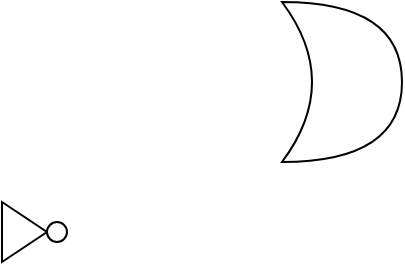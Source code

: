 <mxfile version="21.3.2" type="github">
  <diagram name="Página-1" id="QfqWTqQWJnXosQa_KPlv">
    <mxGraphModel dx="396" dy="216" grid="1" gridSize="10" guides="1" tooltips="1" connect="1" arrows="1" fold="1" page="1" pageScale="1" pageWidth="827" pageHeight="1169" math="0" shadow="0">
      <root>
        <mxCell id="0" />
        <mxCell id="1" parent="0" />
        <mxCell id="3oICHx9fCfQNsuBtIcty-12" value="" style="shape=xor;whiteSpace=wrap;html=1;" vertex="1" parent="1">
          <mxGeometry x="210" y="70" width="60" height="80" as="geometry" />
        </mxCell>
        <mxCell id="3oICHx9fCfQNsuBtIcty-15" value="" style="group" vertex="1" connectable="0" parent="1">
          <mxGeometry x="70" y="170" width="32.5" height="30" as="geometry" />
        </mxCell>
        <mxCell id="3oICHx9fCfQNsuBtIcty-13" value="" style="triangle;whiteSpace=wrap;html=1;" vertex="1" parent="3oICHx9fCfQNsuBtIcty-15">
          <mxGeometry width="22.5" height="30" as="geometry" />
        </mxCell>
        <mxCell id="3oICHx9fCfQNsuBtIcty-14" value="" style="ellipse;whiteSpace=wrap;html=1;aspect=fixed;" vertex="1" parent="3oICHx9fCfQNsuBtIcty-15">
          <mxGeometry x="22.5" y="10" width="10" height="10" as="geometry" />
        </mxCell>
      </root>
    </mxGraphModel>
  </diagram>
</mxfile>
